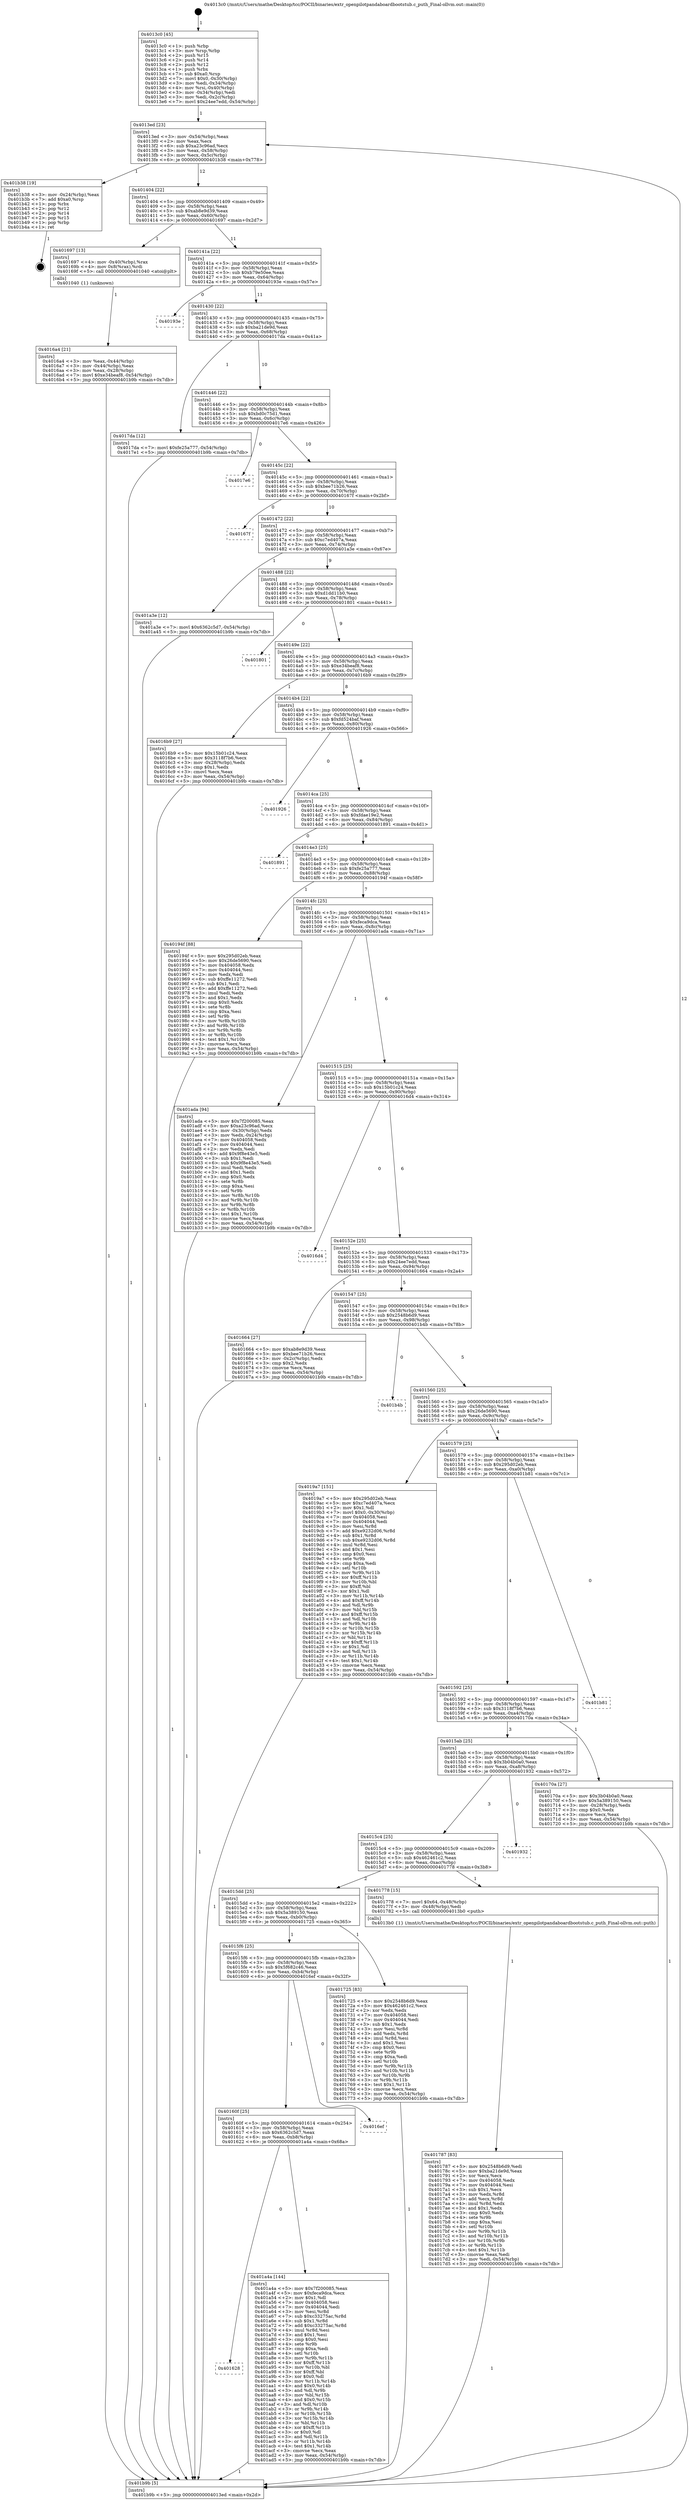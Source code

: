 digraph "0x4013c0" {
  label = "0x4013c0 (/mnt/c/Users/mathe/Desktop/tcc/POCII/binaries/extr_openpilotpandaboardbootstub.c_puth_Final-ollvm.out::main(0))"
  labelloc = "t"
  node[shape=record]

  Entry [label="",width=0.3,height=0.3,shape=circle,fillcolor=black,style=filled]
  "0x4013ed" [label="{
     0x4013ed [23]\l
     | [instrs]\l
     &nbsp;&nbsp;0x4013ed \<+3\>: mov -0x54(%rbp),%eax\l
     &nbsp;&nbsp;0x4013f0 \<+2\>: mov %eax,%ecx\l
     &nbsp;&nbsp;0x4013f2 \<+6\>: sub $0xa23c96ad,%ecx\l
     &nbsp;&nbsp;0x4013f8 \<+3\>: mov %eax,-0x58(%rbp)\l
     &nbsp;&nbsp;0x4013fb \<+3\>: mov %ecx,-0x5c(%rbp)\l
     &nbsp;&nbsp;0x4013fe \<+6\>: je 0000000000401b38 \<main+0x778\>\l
  }"]
  "0x401b38" [label="{
     0x401b38 [19]\l
     | [instrs]\l
     &nbsp;&nbsp;0x401b38 \<+3\>: mov -0x24(%rbp),%eax\l
     &nbsp;&nbsp;0x401b3b \<+7\>: add $0xa0,%rsp\l
     &nbsp;&nbsp;0x401b42 \<+1\>: pop %rbx\l
     &nbsp;&nbsp;0x401b43 \<+2\>: pop %r12\l
     &nbsp;&nbsp;0x401b45 \<+2\>: pop %r14\l
     &nbsp;&nbsp;0x401b47 \<+2\>: pop %r15\l
     &nbsp;&nbsp;0x401b49 \<+1\>: pop %rbp\l
     &nbsp;&nbsp;0x401b4a \<+1\>: ret\l
  }"]
  "0x401404" [label="{
     0x401404 [22]\l
     | [instrs]\l
     &nbsp;&nbsp;0x401404 \<+5\>: jmp 0000000000401409 \<main+0x49\>\l
     &nbsp;&nbsp;0x401409 \<+3\>: mov -0x58(%rbp),%eax\l
     &nbsp;&nbsp;0x40140c \<+5\>: sub $0xab8e9d39,%eax\l
     &nbsp;&nbsp;0x401411 \<+3\>: mov %eax,-0x60(%rbp)\l
     &nbsp;&nbsp;0x401414 \<+6\>: je 0000000000401697 \<main+0x2d7\>\l
  }"]
  Exit [label="",width=0.3,height=0.3,shape=circle,fillcolor=black,style=filled,peripheries=2]
  "0x401697" [label="{
     0x401697 [13]\l
     | [instrs]\l
     &nbsp;&nbsp;0x401697 \<+4\>: mov -0x40(%rbp),%rax\l
     &nbsp;&nbsp;0x40169b \<+4\>: mov 0x8(%rax),%rdi\l
     &nbsp;&nbsp;0x40169f \<+5\>: call 0000000000401040 \<atoi@plt\>\l
     | [calls]\l
     &nbsp;&nbsp;0x401040 \{1\} (unknown)\l
  }"]
  "0x40141a" [label="{
     0x40141a [22]\l
     | [instrs]\l
     &nbsp;&nbsp;0x40141a \<+5\>: jmp 000000000040141f \<main+0x5f\>\l
     &nbsp;&nbsp;0x40141f \<+3\>: mov -0x58(%rbp),%eax\l
     &nbsp;&nbsp;0x401422 \<+5\>: sub $0xb79e50ee,%eax\l
     &nbsp;&nbsp;0x401427 \<+3\>: mov %eax,-0x64(%rbp)\l
     &nbsp;&nbsp;0x40142a \<+6\>: je 000000000040193e \<main+0x57e\>\l
  }"]
  "0x401628" [label="{
     0x401628\l
  }", style=dashed]
  "0x40193e" [label="{
     0x40193e\l
  }", style=dashed]
  "0x401430" [label="{
     0x401430 [22]\l
     | [instrs]\l
     &nbsp;&nbsp;0x401430 \<+5\>: jmp 0000000000401435 \<main+0x75\>\l
     &nbsp;&nbsp;0x401435 \<+3\>: mov -0x58(%rbp),%eax\l
     &nbsp;&nbsp;0x401438 \<+5\>: sub $0xba21de9d,%eax\l
     &nbsp;&nbsp;0x40143d \<+3\>: mov %eax,-0x68(%rbp)\l
     &nbsp;&nbsp;0x401440 \<+6\>: je 00000000004017da \<main+0x41a\>\l
  }"]
  "0x401a4a" [label="{
     0x401a4a [144]\l
     | [instrs]\l
     &nbsp;&nbsp;0x401a4a \<+5\>: mov $0x7f200085,%eax\l
     &nbsp;&nbsp;0x401a4f \<+5\>: mov $0xfeca9dca,%ecx\l
     &nbsp;&nbsp;0x401a54 \<+2\>: mov $0x1,%dl\l
     &nbsp;&nbsp;0x401a56 \<+7\>: mov 0x404058,%esi\l
     &nbsp;&nbsp;0x401a5d \<+7\>: mov 0x404044,%edi\l
     &nbsp;&nbsp;0x401a64 \<+3\>: mov %esi,%r8d\l
     &nbsp;&nbsp;0x401a67 \<+7\>: sub $0xc33275ac,%r8d\l
     &nbsp;&nbsp;0x401a6e \<+4\>: sub $0x1,%r8d\l
     &nbsp;&nbsp;0x401a72 \<+7\>: add $0xc33275ac,%r8d\l
     &nbsp;&nbsp;0x401a79 \<+4\>: imul %r8d,%esi\l
     &nbsp;&nbsp;0x401a7d \<+3\>: and $0x1,%esi\l
     &nbsp;&nbsp;0x401a80 \<+3\>: cmp $0x0,%esi\l
     &nbsp;&nbsp;0x401a83 \<+4\>: sete %r9b\l
     &nbsp;&nbsp;0x401a87 \<+3\>: cmp $0xa,%edi\l
     &nbsp;&nbsp;0x401a8a \<+4\>: setl %r10b\l
     &nbsp;&nbsp;0x401a8e \<+3\>: mov %r9b,%r11b\l
     &nbsp;&nbsp;0x401a91 \<+4\>: xor $0xff,%r11b\l
     &nbsp;&nbsp;0x401a95 \<+3\>: mov %r10b,%bl\l
     &nbsp;&nbsp;0x401a98 \<+3\>: xor $0xff,%bl\l
     &nbsp;&nbsp;0x401a9b \<+3\>: xor $0x0,%dl\l
     &nbsp;&nbsp;0x401a9e \<+3\>: mov %r11b,%r14b\l
     &nbsp;&nbsp;0x401aa1 \<+4\>: and $0x0,%r14b\l
     &nbsp;&nbsp;0x401aa5 \<+3\>: and %dl,%r9b\l
     &nbsp;&nbsp;0x401aa8 \<+3\>: mov %bl,%r15b\l
     &nbsp;&nbsp;0x401aab \<+4\>: and $0x0,%r15b\l
     &nbsp;&nbsp;0x401aaf \<+3\>: and %dl,%r10b\l
     &nbsp;&nbsp;0x401ab2 \<+3\>: or %r9b,%r14b\l
     &nbsp;&nbsp;0x401ab5 \<+3\>: or %r10b,%r15b\l
     &nbsp;&nbsp;0x401ab8 \<+3\>: xor %r15b,%r14b\l
     &nbsp;&nbsp;0x401abb \<+3\>: or %bl,%r11b\l
     &nbsp;&nbsp;0x401abe \<+4\>: xor $0xff,%r11b\l
     &nbsp;&nbsp;0x401ac2 \<+3\>: or $0x0,%dl\l
     &nbsp;&nbsp;0x401ac5 \<+3\>: and %dl,%r11b\l
     &nbsp;&nbsp;0x401ac8 \<+3\>: or %r11b,%r14b\l
     &nbsp;&nbsp;0x401acb \<+4\>: test $0x1,%r14b\l
     &nbsp;&nbsp;0x401acf \<+3\>: cmovne %ecx,%eax\l
     &nbsp;&nbsp;0x401ad2 \<+3\>: mov %eax,-0x54(%rbp)\l
     &nbsp;&nbsp;0x401ad5 \<+5\>: jmp 0000000000401b9b \<main+0x7db\>\l
  }"]
  "0x4017da" [label="{
     0x4017da [12]\l
     | [instrs]\l
     &nbsp;&nbsp;0x4017da \<+7\>: movl $0xfe25a777,-0x54(%rbp)\l
     &nbsp;&nbsp;0x4017e1 \<+5\>: jmp 0000000000401b9b \<main+0x7db\>\l
  }"]
  "0x401446" [label="{
     0x401446 [22]\l
     | [instrs]\l
     &nbsp;&nbsp;0x401446 \<+5\>: jmp 000000000040144b \<main+0x8b\>\l
     &nbsp;&nbsp;0x40144b \<+3\>: mov -0x58(%rbp),%eax\l
     &nbsp;&nbsp;0x40144e \<+5\>: sub $0xbd0c75d1,%eax\l
     &nbsp;&nbsp;0x401453 \<+3\>: mov %eax,-0x6c(%rbp)\l
     &nbsp;&nbsp;0x401456 \<+6\>: je 00000000004017e6 \<main+0x426\>\l
  }"]
  "0x40160f" [label="{
     0x40160f [25]\l
     | [instrs]\l
     &nbsp;&nbsp;0x40160f \<+5\>: jmp 0000000000401614 \<main+0x254\>\l
     &nbsp;&nbsp;0x401614 \<+3\>: mov -0x58(%rbp),%eax\l
     &nbsp;&nbsp;0x401617 \<+5\>: sub $0x6362c5d7,%eax\l
     &nbsp;&nbsp;0x40161c \<+6\>: mov %eax,-0xb8(%rbp)\l
     &nbsp;&nbsp;0x401622 \<+6\>: je 0000000000401a4a \<main+0x68a\>\l
  }"]
  "0x4017e6" [label="{
     0x4017e6\l
  }", style=dashed]
  "0x40145c" [label="{
     0x40145c [22]\l
     | [instrs]\l
     &nbsp;&nbsp;0x40145c \<+5\>: jmp 0000000000401461 \<main+0xa1\>\l
     &nbsp;&nbsp;0x401461 \<+3\>: mov -0x58(%rbp),%eax\l
     &nbsp;&nbsp;0x401464 \<+5\>: sub $0xbee71b26,%eax\l
     &nbsp;&nbsp;0x401469 \<+3\>: mov %eax,-0x70(%rbp)\l
     &nbsp;&nbsp;0x40146c \<+6\>: je 000000000040167f \<main+0x2bf\>\l
  }"]
  "0x4016ef" [label="{
     0x4016ef\l
  }", style=dashed]
  "0x40167f" [label="{
     0x40167f\l
  }", style=dashed]
  "0x401472" [label="{
     0x401472 [22]\l
     | [instrs]\l
     &nbsp;&nbsp;0x401472 \<+5\>: jmp 0000000000401477 \<main+0xb7\>\l
     &nbsp;&nbsp;0x401477 \<+3\>: mov -0x58(%rbp),%eax\l
     &nbsp;&nbsp;0x40147a \<+5\>: sub $0xc7ed407a,%eax\l
     &nbsp;&nbsp;0x40147f \<+3\>: mov %eax,-0x74(%rbp)\l
     &nbsp;&nbsp;0x401482 \<+6\>: je 0000000000401a3e \<main+0x67e\>\l
  }"]
  "0x401787" [label="{
     0x401787 [83]\l
     | [instrs]\l
     &nbsp;&nbsp;0x401787 \<+5\>: mov $0x2548b6d9,%edi\l
     &nbsp;&nbsp;0x40178c \<+5\>: mov $0xba21de9d,%eax\l
     &nbsp;&nbsp;0x401791 \<+2\>: xor %ecx,%ecx\l
     &nbsp;&nbsp;0x401793 \<+7\>: mov 0x404058,%edx\l
     &nbsp;&nbsp;0x40179a \<+7\>: mov 0x404044,%esi\l
     &nbsp;&nbsp;0x4017a1 \<+3\>: sub $0x1,%ecx\l
     &nbsp;&nbsp;0x4017a4 \<+3\>: mov %edx,%r8d\l
     &nbsp;&nbsp;0x4017a7 \<+3\>: add %ecx,%r8d\l
     &nbsp;&nbsp;0x4017aa \<+4\>: imul %r8d,%edx\l
     &nbsp;&nbsp;0x4017ae \<+3\>: and $0x1,%edx\l
     &nbsp;&nbsp;0x4017b1 \<+3\>: cmp $0x0,%edx\l
     &nbsp;&nbsp;0x4017b4 \<+4\>: sete %r9b\l
     &nbsp;&nbsp;0x4017b8 \<+3\>: cmp $0xa,%esi\l
     &nbsp;&nbsp;0x4017bb \<+4\>: setl %r10b\l
     &nbsp;&nbsp;0x4017bf \<+3\>: mov %r9b,%r11b\l
     &nbsp;&nbsp;0x4017c2 \<+3\>: and %r10b,%r11b\l
     &nbsp;&nbsp;0x4017c5 \<+3\>: xor %r10b,%r9b\l
     &nbsp;&nbsp;0x4017c8 \<+3\>: or %r9b,%r11b\l
     &nbsp;&nbsp;0x4017cb \<+4\>: test $0x1,%r11b\l
     &nbsp;&nbsp;0x4017cf \<+3\>: cmovne %eax,%edi\l
     &nbsp;&nbsp;0x4017d2 \<+3\>: mov %edi,-0x54(%rbp)\l
     &nbsp;&nbsp;0x4017d5 \<+5\>: jmp 0000000000401b9b \<main+0x7db\>\l
  }"]
  "0x401a3e" [label="{
     0x401a3e [12]\l
     | [instrs]\l
     &nbsp;&nbsp;0x401a3e \<+7\>: movl $0x6362c5d7,-0x54(%rbp)\l
     &nbsp;&nbsp;0x401a45 \<+5\>: jmp 0000000000401b9b \<main+0x7db\>\l
  }"]
  "0x401488" [label="{
     0x401488 [22]\l
     | [instrs]\l
     &nbsp;&nbsp;0x401488 \<+5\>: jmp 000000000040148d \<main+0xcd\>\l
     &nbsp;&nbsp;0x40148d \<+3\>: mov -0x58(%rbp),%eax\l
     &nbsp;&nbsp;0x401490 \<+5\>: sub $0xd1dd11b0,%eax\l
     &nbsp;&nbsp;0x401495 \<+3\>: mov %eax,-0x78(%rbp)\l
     &nbsp;&nbsp;0x401498 \<+6\>: je 0000000000401801 \<main+0x441\>\l
  }"]
  "0x4015f6" [label="{
     0x4015f6 [25]\l
     | [instrs]\l
     &nbsp;&nbsp;0x4015f6 \<+5\>: jmp 00000000004015fb \<main+0x23b\>\l
     &nbsp;&nbsp;0x4015fb \<+3\>: mov -0x58(%rbp),%eax\l
     &nbsp;&nbsp;0x4015fe \<+5\>: sub $0x5f682c46,%eax\l
     &nbsp;&nbsp;0x401603 \<+6\>: mov %eax,-0xb4(%rbp)\l
     &nbsp;&nbsp;0x401609 \<+6\>: je 00000000004016ef \<main+0x32f\>\l
  }"]
  "0x401801" [label="{
     0x401801\l
  }", style=dashed]
  "0x40149e" [label="{
     0x40149e [22]\l
     | [instrs]\l
     &nbsp;&nbsp;0x40149e \<+5\>: jmp 00000000004014a3 \<main+0xe3\>\l
     &nbsp;&nbsp;0x4014a3 \<+3\>: mov -0x58(%rbp),%eax\l
     &nbsp;&nbsp;0x4014a6 \<+5\>: sub $0xe34beaf8,%eax\l
     &nbsp;&nbsp;0x4014ab \<+3\>: mov %eax,-0x7c(%rbp)\l
     &nbsp;&nbsp;0x4014ae \<+6\>: je 00000000004016b9 \<main+0x2f9\>\l
  }"]
  "0x401725" [label="{
     0x401725 [83]\l
     | [instrs]\l
     &nbsp;&nbsp;0x401725 \<+5\>: mov $0x2548b6d9,%eax\l
     &nbsp;&nbsp;0x40172a \<+5\>: mov $0x462461c2,%ecx\l
     &nbsp;&nbsp;0x40172f \<+2\>: xor %edx,%edx\l
     &nbsp;&nbsp;0x401731 \<+7\>: mov 0x404058,%esi\l
     &nbsp;&nbsp;0x401738 \<+7\>: mov 0x404044,%edi\l
     &nbsp;&nbsp;0x40173f \<+3\>: sub $0x1,%edx\l
     &nbsp;&nbsp;0x401742 \<+3\>: mov %esi,%r8d\l
     &nbsp;&nbsp;0x401745 \<+3\>: add %edx,%r8d\l
     &nbsp;&nbsp;0x401748 \<+4\>: imul %r8d,%esi\l
     &nbsp;&nbsp;0x40174c \<+3\>: and $0x1,%esi\l
     &nbsp;&nbsp;0x40174f \<+3\>: cmp $0x0,%esi\l
     &nbsp;&nbsp;0x401752 \<+4\>: sete %r9b\l
     &nbsp;&nbsp;0x401756 \<+3\>: cmp $0xa,%edi\l
     &nbsp;&nbsp;0x401759 \<+4\>: setl %r10b\l
     &nbsp;&nbsp;0x40175d \<+3\>: mov %r9b,%r11b\l
     &nbsp;&nbsp;0x401760 \<+3\>: and %r10b,%r11b\l
     &nbsp;&nbsp;0x401763 \<+3\>: xor %r10b,%r9b\l
     &nbsp;&nbsp;0x401766 \<+3\>: or %r9b,%r11b\l
     &nbsp;&nbsp;0x401769 \<+4\>: test $0x1,%r11b\l
     &nbsp;&nbsp;0x40176d \<+3\>: cmovne %ecx,%eax\l
     &nbsp;&nbsp;0x401770 \<+3\>: mov %eax,-0x54(%rbp)\l
     &nbsp;&nbsp;0x401773 \<+5\>: jmp 0000000000401b9b \<main+0x7db\>\l
  }"]
  "0x4016b9" [label="{
     0x4016b9 [27]\l
     | [instrs]\l
     &nbsp;&nbsp;0x4016b9 \<+5\>: mov $0x15b01c24,%eax\l
     &nbsp;&nbsp;0x4016be \<+5\>: mov $0x3118f7b6,%ecx\l
     &nbsp;&nbsp;0x4016c3 \<+3\>: mov -0x28(%rbp),%edx\l
     &nbsp;&nbsp;0x4016c6 \<+3\>: cmp $0x1,%edx\l
     &nbsp;&nbsp;0x4016c9 \<+3\>: cmovl %ecx,%eax\l
     &nbsp;&nbsp;0x4016cc \<+3\>: mov %eax,-0x54(%rbp)\l
     &nbsp;&nbsp;0x4016cf \<+5\>: jmp 0000000000401b9b \<main+0x7db\>\l
  }"]
  "0x4014b4" [label="{
     0x4014b4 [22]\l
     | [instrs]\l
     &nbsp;&nbsp;0x4014b4 \<+5\>: jmp 00000000004014b9 \<main+0xf9\>\l
     &nbsp;&nbsp;0x4014b9 \<+3\>: mov -0x58(%rbp),%eax\l
     &nbsp;&nbsp;0x4014bc \<+5\>: sub $0xfd524baf,%eax\l
     &nbsp;&nbsp;0x4014c1 \<+3\>: mov %eax,-0x80(%rbp)\l
     &nbsp;&nbsp;0x4014c4 \<+6\>: je 0000000000401926 \<main+0x566\>\l
  }"]
  "0x4015dd" [label="{
     0x4015dd [25]\l
     | [instrs]\l
     &nbsp;&nbsp;0x4015dd \<+5\>: jmp 00000000004015e2 \<main+0x222\>\l
     &nbsp;&nbsp;0x4015e2 \<+3\>: mov -0x58(%rbp),%eax\l
     &nbsp;&nbsp;0x4015e5 \<+5\>: sub $0x5a389150,%eax\l
     &nbsp;&nbsp;0x4015ea \<+6\>: mov %eax,-0xb0(%rbp)\l
     &nbsp;&nbsp;0x4015f0 \<+6\>: je 0000000000401725 \<main+0x365\>\l
  }"]
  "0x401926" [label="{
     0x401926\l
  }", style=dashed]
  "0x4014ca" [label="{
     0x4014ca [25]\l
     | [instrs]\l
     &nbsp;&nbsp;0x4014ca \<+5\>: jmp 00000000004014cf \<main+0x10f\>\l
     &nbsp;&nbsp;0x4014cf \<+3\>: mov -0x58(%rbp),%eax\l
     &nbsp;&nbsp;0x4014d2 \<+5\>: sub $0xfdae19e2,%eax\l
     &nbsp;&nbsp;0x4014d7 \<+6\>: mov %eax,-0x84(%rbp)\l
     &nbsp;&nbsp;0x4014dd \<+6\>: je 0000000000401891 \<main+0x4d1\>\l
  }"]
  "0x401778" [label="{
     0x401778 [15]\l
     | [instrs]\l
     &nbsp;&nbsp;0x401778 \<+7\>: movl $0x64,-0x48(%rbp)\l
     &nbsp;&nbsp;0x40177f \<+3\>: mov -0x48(%rbp),%edi\l
     &nbsp;&nbsp;0x401782 \<+5\>: call 00000000004013b0 \<puth\>\l
     | [calls]\l
     &nbsp;&nbsp;0x4013b0 \{1\} (/mnt/c/Users/mathe/Desktop/tcc/POCII/binaries/extr_openpilotpandaboardbootstub.c_puth_Final-ollvm.out::puth)\l
  }"]
  "0x401891" [label="{
     0x401891\l
  }", style=dashed]
  "0x4014e3" [label="{
     0x4014e3 [25]\l
     | [instrs]\l
     &nbsp;&nbsp;0x4014e3 \<+5\>: jmp 00000000004014e8 \<main+0x128\>\l
     &nbsp;&nbsp;0x4014e8 \<+3\>: mov -0x58(%rbp),%eax\l
     &nbsp;&nbsp;0x4014eb \<+5\>: sub $0xfe25a777,%eax\l
     &nbsp;&nbsp;0x4014f0 \<+6\>: mov %eax,-0x88(%rbp)\l
     &nbsp;&nbsp;0x4014f6 \<+6\>: je 000000000040194f \<main+0x58f\>\l
  }"]
  "0x4015c4" [label="{
     0x4015c4 [25]\l
     | [instrs]\l
     &nbsp;&nbsp;0x4015c4 \<+5\>: jmp 00000000004015c9 \<main+0x209\>\l
     &nbsp;&nbsp;0x4015c9 \<+3\>: mov -0x58(%rbp),%eax\l
     &nbsp;&nbsp;0x4015cc \<+5\>: sub $0x462461c2,%eax\l
     &nbsp;&nbsp;0x4015d1 \<+6\>: mov %eax,-0xac(%rbp)\l
     &nbsp;&nbsp;0x4015d7 \<+6\>: je 0000000000401778 \<main+0x3b8\>\l
  }"]
  "0x40194f" [label="{
     0x40194f [88]\l
     | [instrs]\l
     &nbsp;&nbsp;0x40194f \<+5\>: mov $0x295d02eb,%eax\l
     &nbsp;&nbsp;0x401954 \<+5\>: mov $0x26de5690,%ecx\l
     &nbsp;&nbsp;0x401959 \<+7\>: mov 0x404058,%edx\l
     &nbsp;&nbsp;0x401960 \<+7\>: mov 0x404044,%esi\l
     &nbsp;&nbsp;0x401967 \<+2\>: mov %edx,%edi\l
     &nbsp;&nbsp;0x401969 \<+6\>: sub $0xffe11272,%edi\l
     &nbsp;&nbsp;0x40196f \<+3\>: sub $0x1,%edi\l
     &nbsp;&nbsp;0x401972 \<+6\>: add $0xffe11272,%edi\l
     &nbsp;&nbsp;0x401978 \<+3\>: imul %edi,%edx\l
     &nbsp;&nbsp;0x40197b \<+3\>: and $0x1,%edx\l
     &nbsp;&nbsp;0x40197e \<+3\>: cmp $0x0,%edx\l
     &nbsp;&nbsp;0x401981 \<+4\>: sete %r8b\l
     &nbsp;&nbsp;0x401985 \<+3\>: cmp $0xa,%esi\l
     &nbsp;&nbsp;0x401988 \<+4\>: setl %r9b\l
     &nbsp;&nbsp;0x40198c \<+3\>: mov %r8b,%r10b\l
     &nbsp;&nbsp;0x40198f \<+3\>: and %r9b,%r10b\l
     &nbsp;&nbsp;0x401992 \<+3\>: xor %r9b,%r8b\l
     &nbsp;&nbsp;0x401995 \<+3\>: or %r8b,%r10b\l
     &nbsp;&nbsp;0x401998 \<+4\>: test $0x1,%r10b\l
     &nbsp;&nbsp;0x40199c \<+3\>: cmovne %ecx,%eax\l
     &nbsp;&nbsp;0x40199f \<+3\>: mov %eax,-0x54(%rbp)\l
     &nbsp;&nbsp;0x4019a2 \<+5\>: jmp 0000000000401b9b \<main+0x7db\>\l
  }"]
  "0x4014fc" [label="{
     0x4014fc [25]\l
     | [instrs]\l
     &nbsp;&nbsp;0x4014fc \<+5\>: jmp 0000000000401501 \<main+0x141\>\l
     &nbsp;&nbsp;0x401501 \<+3\>: mov -0x58(%rbp),%eax\l
     &nbsp;&nbsp;0x401504 \<+5\>: sub $0xfeca9dca,%eax\l
     &nbsp;&nbsp;0x401509 \<+6\>: mov %eax,-0x8c(%rbp)\l
     &nbsp;&nbsp;0x40150f \<+6\>: je 0000000000401ada \<main+0x71a\>\l
  }"]
  "0x401932" [label="{
     0x401932\l
  }", style=dashed]
  "0x401ada" [label="{
     0x401ada [94]\l
     | [instrs]\l
     &nbsp;&nbsp;0x401ada \<+5\>: mov $0x7f200085,%eax\l
     &nbsp;&nbsp;0x401adf \<+5\>: mov $0xa23c96ad,%ecx\l
     &nbsp;&nbsp;0x401ae4 \<+3\>: mov -0x30(%rbp),%edx\l
     &nbsp;&nbsp;0x401ae7 \<+3\>: mov %edx,-0x24(%rbp)\l
     &nbsp;&nbsp;0x401aea \<+7\>: mov 0x404058,%edx\l
     &nbsp;&nbsp;0x401af1 \<+7\>: mov 0x404044,%esi\l
     &nbsp;&nbsp;0x401af8 \<+2\>: mov %edx,%edi\l
     &nbsp;&nbsp;0x401afa \<+6\>: add $0x9f8e43e5,%edi\l
     &nbsp;&nbsp;0x401b00 \<+3\>: sub $0x1,%edi\l
     &nbsp;&nbsp;0x401b03 \<+6\>: sub $0x9f8e43e5,%edi\l
     &nbsp;&nbsp;0x401b09 \<+3\>: imul %edi,%edx\l
     &nbsp;&nbsp;0x401b0c \<+3\>: and $0x1,%edx\l
     &nbsp;&nbsp;0x401b0f \<+3\>: cmp $0x0,%edx\l
     &nbsp;&nbsp;0x401b12 \<+4\>: sete %r8b\l
     &nbsp;&nbsp;0x401b16 \<+3\>: cmp $0xa,%esi\l
     &nbsp;&nbsp;0x401b19 \<+4\>: setl %r9b\l
     &nbsp;&nbsp;0x401b1d \<+3\>: mov %r8b,%r10b\l
     &nbsp;&nbsp;0x401b20 \<+3\>: and %r9b,%r10b\l
     &nbsp;&nbsp;0x401b23 \<+3\>: xor %r9b,%r8b\l
     &nbsp;&nbsp;0x401b26 \<+3\>: or %r8b,%r10b\l
     &nbsp;&nbsp;0x401b29 \<+4\>: test $0x1,%r10b\l
     &nbsp;&nbsp;0x401b2d \<+3\>: cmovne %ecx,%eax\l
     &nbsp;&nbsp;0x401b30 \<+3\>: mov %eax,-0x54(%rbp)\l
     &nbsp;&nbsp;0x401b33 \<+5\>: jmp 0000000000401b9b \<main+0x7db\>\l
  }"]
  "0x401515" [label="{
     0x401515 [25]\l
     | [instrs]\l
     &nbsp;&nbsp;0x401515 \<+5\>: jmp 000000000040151a \<main+0x15a\>\l
     &nbsp;&nbsp;0x40151a \<+3\>: mov -0x58(%rbp),%eax\l
     &nbsp;&nbsp;0x40151d \<+5\>: sub $0x15b01c24,%eax\l
     &nbsp;&nbsp;0x401522 \<+6\>: mov %eax,-0x90(%rbp)\l
     &nbsp;&nbsp;0x401528 \<+6\>: je 00000000004016d4 \<main+0x314\>\l
  }"]
  "0x4015ab" [label="{
     0x4015ab [25]\l
     | [instrs]\l
     &nbsp;&nbsp;0x4015ab \<+5\>: jmp 00000000004015b0 \<main+0x1f0\>\l
     &nbsp;&nbsp;0x4015b0 \<+3\>: mov -0x58(%rbp),%eax\l
     &nbsp;&nbsp;0x4015b3 \<+5\>: sub $0x3b04b0a0,%eax\l
     &nbsp;&nbsp;0x4015b8 \<+6\>: mov %eax,-0xa8(%rbp)\l
     &nbsp;&nbsp;0x4015be \<+6\>: je 0000000000401932 \<main+0x572\>\l
  }"]
  "0x4016d4" [label="{
     0x4016d4\l
  }", style=dashed]
  "0x40152e" [label="{
     0x40152e [25]\l
     | [instrs]\l
     &nbsp;&nbsp;0x40152e \<+5\>: jmp 0000000000401533 \<main+0x173\>\l
     &nbsp;&nbsp;0x401533 \<+3\>: mov -0x58(%rbp),%eax\l
     &nbsp;&nbsp;0x401536 \<+5\>: sub $0x24ee7edd,%eax\l
     &nbsp;&nbsp;0x40153b \<+6\>: mov %eax,-0x94(%rbp)\l
     &nbsp;&nbsp;0x401541 \<+6\>: je 0000000000401664 \<main+0x2a4\>\l
  }"]
  "0x40170a" [label="{
     0x40170a [27]\l
     | [instrs]\l
     &nbsp;&nbsp;0x40170a \<+5\>: mov $0x3b04b0a0,%eax\l
     &nbsp;&nbsp;0x40170f \<+5\>: mov $0x5a389150,%ecx\l
     &nbsp;&nbsp;0x401714 \<+3\>: mov -0x28(%rbp),%edx\l
     &nbsp;&nbsp;0x401717 \<+3\>: cmp $0x0,%edx\l
     &nbsp;&nbsp;0x40171a \<+3\>: cmove %ecx,%eax\l
     &nbsp;&nbsp;0x40171d \<+3\>: mov %eax,-0x54(%rbp)\l
     &nbsp;&nbsp;0x401720 \<+5\>: jmp 0000000000401b9b \<main+0x7db\>\l
  }"]
  "0x401664" [label="{
     0x401664 [27]\l
     | [instrs]\l
     &nbsp;&nbsp;0x401664 \<+5\>: mov $0xab8e9d39,%eax\l
     &nbsp;&nbsp;0x401669 \<+5\>: mov $0xbee71b26,%ecx\l
     &nbsp;&nbsp;0x40166e \<+3\>: mov -0x2c(%rbp),%edx\l
     &nbsp;&nbsp;0x401671 \<+3\>: cmp $0x2,%edx\l
     &nbsp;&nbsp;0x401674 \<+3\>: cmovne %ecx,%eax\l
     &nbsp;&nbsp;0x401677 \<+3\>: mov %eax,-0x54(%rbp)\l
     &nbsp;&nbsp;0x40167a \<+5\>: jmp 0000000000401b9b \<main+0x7db\>\l
  }"]
  "0x401547" [label="{
     0x401547 [25]\l
     | [instrs]\l
     &nbsp;&nbsp;0x401547 \<+5\>: jmp 000000000040154c \<main+0x18c\>\l
     &nbsp;&nbsp;0x40154c \<+3\>: mov -0x58(%rbp),%eax\l
     &nbsp;&nbsp;0x40154f \<+5\>: sub $0x2548b6d9,%eax\l
     &nbsp;&nbsp;0x401554 \<+6\>: mov %eax,-0x98(%rbp)\l
     &nbsp;&nbsp;0x40155a \<+6\>: je 0000000000401b4b \<main+0x78b\>\l
  }"]
  "0x401b9b" [label="{
     0x401b9b [5]\l
     | [instrs]\l
     &nbsp;&nbsp;0x401b9b \<+5\>: jmp 00000000004013ed \<main+0x2d\>\l
  }"]
  "0x4013c0" [label="{
     0x4013c0 [45]\l
     | [instrs]\l
     &nbsp;&nbsp;0x4013c0 \<+1\>: push %rbp\l
     &nbsp;&nbsp;0x4013c1 \<+3\>: mov %rsp,%rbp\l
     &nbsp;&nbsp;0x4013c4 \<+2\>: push %r15\l
     &nbsp;&nbsp;0x4013c6 \<+2\>: push %r14\l
     &nbsp;&nbsp;0x4013c8 \<+2\>: push %r12\l
     &nbsp;&nbsp;0x4013ca \<+1\>: push %rbx\l
     &nbsp;&nbsp;0x4013cb \<+7\>: sub $0xa0,%rsp\l
     &nbsp;&nbsp;0x4013d2 \<+7\>: movl $0x0,-0x30(%rbp)\l
     &nbsp;&nbsp;0x4013d9 \<+3\>: mov %edi,-0x34(%rbp)\l
     &nbsp;&nbsp;0x4013dc \<+4\>: mov %rsi,-0x40(%rbp)\l
     &nbsp;&nbsp;0x4013e0 \<+3\>: mov -0x34(%rbp),%edi\l
     &nbsp;&nbsp;0x4013e3 \<+3\>: mov %edi,-0x2c(%rbp)\l
     &nbsp;&nbsp;0x4013e6 \<+7\>: movl $0x24ee7edd,-0x54(%rbp)\l
  }"]
  "0x4016a4" [label="{
     0x4016a4 [21]\l
     | [instrs]\l
     &nbsp;&nbsp;0x4016a4 \<+3\>: mov %eax,-0x44(%rbp)\l
     &nbsp;&nbsp;0x4016a7 \<+3\>: mov -0x44(%rbp),%eax\l
     &nbsp;&nbsp;0x4016aa \<+3\>: mov %eax,-0x28(%rbp)\l
     &nbsp;&nbsp;0x4016ad \<+7\>: movl $0xe34beaf8,-0x54(%rbp)\l
     &nbsp;&nbsp;0x4016b4 \<+5\>: jmp 0000000000401b9b \<main+0x7db\>\l
  }"]
  "0x401592" [label="{
     0x401592 [25]\l
     | [instrs]\l
     &nbsp;&nbsp;0x401592 \<+5\>: jmp 0000000000401597 \<main+0x1d7\>\l
     &nbsp;&nbsp;0x401597 \<+3\>: mov -0x58(%rbp),%eax\l
     &nbsp;&nbsp;0x40159a \<+5\>: sub $0x3118f7b6,%eax\l
     &nbsp;&nbsp;0x40159f \<+6\>: mov %eax,-0xa4(%rbp)\l
     &nbsp;&nbsp;0x4015a5 \<+6\>: je 000000000040170a \<main+0x34a\>\l
  }"]
  "0x401b4b" [label="{
     0x401b4b\l
  }", style=dashed]
  "0x401560" [label="{
     0x401560 [25]\l
     | [instrs]\l
     &nbsp;&nbsp;0x401560 \<+5\>: jmp 0000000000401565 \<main+0x1a5\>\l
     &nbsp;&nbsp;0x401565 \<+3\>: mov -0x58(%rbp),%eax\l
     &nbsp;&nbsp;0x401568 \<+5\>: sub $0x26de5690,%eax\l
     &nbsp;&nbsp;0x40156d \<+6\>: mov %eax,-0x9c(%rbp)\l
     &nbsp;&nbsp;0x401573 \<+6\>: je 00000000004019a7 \<main+0x5e7\>\l
  }"]
  "0x401b81" [label="{
     0x401b81\l
  }", style=dashed]
  "0x4019a7" [label="{
     0x4019a7 [151]\l
     | [instrs]\l
     &nbsp;&nbsp;0x4019a7 \<+5\>: mov $0x295d02eb,%eax\l
     &nbsp;&nbsp;0x4019ac \<+5\>: mov $0xc7ed407a,%ecx\l
     &nbsp;&nbsp;0x4019b1 \<+2\>: mov $0x1,%dl\l
     &nbsp;&nbsp;0x4019b3 \<+7\>: movl $0x0,-0x30(%rbp)\l
     &nbsp;&nbsp;0x4019ba \<+7\>: mov 0x404058,%esi\l
     &nbsp;&nbsp;0x4019c1 \<+7\>: mov 0x404044,%edi\l
     &nbsp;&nbsp;0x4019c8 \<+3\>: mov %esi,%r8d\l
     &nbsp;&nbsp;0x4019cb \<+7\>: add $0xe9232d06,%r8d\l
     &nbsp;&nbsp;0x4019d2 \<+4\>: sub $0x1,%r8d\l
     &nbsp;&nbsp;0x4019d6 \<+7\>: sub $0xe9232d06,%r8d\l
     &nbsp;&nbsp;0x4019dd \<+4\>: imul %r8d,%esi\l
     &nbsp;&nbsp;0x4019e1 \<+3\>: and $0x1,%esi\l
     &nbsp;&nbsp;0x4019e4 \<+3\>: cmp $0x0,%esi\l
     &nbsp;&nbsp;0x4019e7 \<+4\>: sete %r9b\l
     &nbsp;&nbsp;0x4019eb \<+3\>: cmp $0xa,%edi\l
     &nbsp;&nbsp;0x4019ee \<+4\>: setl %r10b\l
     &nbsp;&nbsp;0x4019f2 \<+3\>: mov %r9b,%r11b\l
     &nbsp;&nbsp;0x4019f5 \<+4\>: xor $0xff,%r11b\l
     &nbsp;&nbsp;0x4019f9 \<+3\>: mov %r10b,%bl\l
     &nbsp;&nbsp;0x4019fc \<+3\>: xor $0xff,%bl\l
     &nbsp;&nbsp;0x4019ff \<+3\>: xor $0x1,%dl\l
     &nbsp;&nbsp;0x401a02 \<+3\>: mov %r11b,%r14b\l
     &nbsp;&nbsp;0x401a05 \<+4\>: and $0xff,%r14b\l
     &nbsp;&nbsp;0x401a09 \<+3\>: and %dl,%r9b\l
     &nbsp;&nbsp;0x401a0c \<+3\>: mov %bl,%r15b\l
     &nbsp;&nbsp;0x401a0f \<+4\>: and $0xff,%r15b\l
     &nbsp;&nbsp;0x401a13 \<+3\>: and %dl,%r10b\l
     &nbsp;&nbsp;0x401a16 \<+3\>: or %r9b,%r14b\l
     &nbsp;&nbsp;0x401a19 \<+3\>: or %r10b,%r15b\l
     &nbsp;&nbsp;0x401a1c \<+3\>: xor %r15b,%r14b\l
     &nbsp;&nbsp;0x401a1f \<+3\>: or %bl,%r11b\l
     &nbsp;&nbsp;0x401a22 \<+4\>: xor $0xff,%r11b\l
     &nbsp;&nbsp;0x401a26 \<+3\>: or $0x1,%dl\l
     &nbsp;&nbsp;0x401a29 \<+3\>: and %dl,%r11b\l
     &nbsp;&nbsp;0x401a2c \<+3\>: or %r11b,%r14b\l
     &nbsp;&nbsp;0x401a2f \<+4\>: test $0x1,%r14b\l
     &nbsp;&nbsp;0x401a33 \<+3\>: cmovne %ecx,%eax\l
     &nbsp;&nbsp;0x401a36 \<+3\>: mov %eax,-0x54(%rbp)\l
     &nbsp;&nbsp;0x401a39 \<+5\>: jmp 0000000000401b9b \<main+0x7db\>\l
  }"]
  "0x401579" [label="{
     0x401579 [25]\l
     | [instrs]\l
     &nbsp;&nbsp;0x401579 \<+5\>: jmp 000000000040157e \<main+0x1be\>\l
     &nbsp;&nbsp;0x40157e \<+3\>: mov -0x58(%rbp),%eax\l
     &nbsp;&nbsp;0x401581 \<+5\>: sub $0x295d02eb,%eax\l
     &nbsp;&nbsp;0x401586 \<+6\>: mov %eax,-0xa0(%rbp)\l
     &nbsp;&nbsp;0x40158c \<+6\>: je 0000000000401b81 \<main+0x7c1\>\l
  }"]
  Entry -> "0x4013c0" [label=" 1"]
  "0x4013ed" -> "0x401b38" [label=" 1"]
  "0x4013ed" -> "0x401404" [label=" 12"]
  "0x401b38" -> Exit [label=" 1"]
  "0x401404" -> "0x401697" [label=" 1"]
  "0x401404" -> "0x40141a" [label=" 11"]
  "0x401ada" -> "0x401b9b" [label=" 1"]
  "0x40141a" -> "0x40193e" [label=" 0"]
  "0x40141a" -> "0x401430" [label=" 11"]
  "0x401a4a" -> "0x401b9b" [label=" 1"]
  "0x401430" -> "0x4017da" [label=" 1"]
  "0x401430" -> "0x401446" [label=" 10"]
  "0x40160f" -> "0x401628" [label=" 0"]
  "0x401446" -> "0x4017e6" [label=" 0"]
  "0x401446" -> "0x40145c" [label=" 10"]
  "0x40160f" -> "0x401a4a" [label=" 1"]
  "0x40145c" -> "0x40167f" [label=" 0"]
  "0x40145c" -> "0x401472" [label=" 10"]
  "0x4015f6" -> "0x40160f" [label=" 1"]
  "0x401472" -> "0x401a3e" [label=" 1"]
  "0x401472" -> "0x401488" [label=" 9"]
  "0x4015f6" -> "0x4016ef" [label=" 0"]
  "0x401488" -> "0x401801" [label=" 0"]
  "0x401488" -> "0x40149e" [label=" 9"]
  "0x401a3e" -> "0x401b9b" [label=" 1"]
  "0x40149e" -> "0x4016b9" [label=" 1"]
  "0x40149e" -> "0x4014b4" [label=" 8"]
  "0x4019a7" -> "0x401b9b" [label=" 1"]
  "0x4014b4" -> "0x401926" [label=" 0"]
  "0x4014b4" -> "0x4014ca" [label=" 8"]
  "0x4017da" -> "0x401b9b" [label=" 1"]
  "0x4014ca" -> "0x401891" [label=" 0"]
  "0x4014ca" -> "0x4014e3" [label=" 8"]
  "0x401787" -> "0x401b9b" [label=" 1"]
  "0x4014e3" -> "0x40194f" [label=" 1"]
  "0x4014e3" -> "0x4014fc" [label=" 7"]
  "0x401725" -> "0x401b9b" [label=" 1"]
  "0x4014fc" -> "0x401ada" [label=" 1"]
  "0x4014fc" -> "0x401515" [label=" 6"]
  "0x4015dd" -> "0x4015f6" [label=" 1"]
  "0x401515" -> "0x4016d4" [label=" 0"]
  "0x401515" -> "0x40152e" [label=" 6"]
  "0x40194f" -> "0x401b9b" [label=" 1"]
  "0x40152e" -> "0x401664" [label=" 1"]
  "0x40152e" -> "0x401547" [label=" 5"]
  "0x401664" -> "0x401b9b" [label=" 1"]
  "0x4013c0" -> "0x4013ed" [label=" 1"]
  "0x401b9b" -> "0x4013ed" [label=" 12"]
  "0x401697" -> "0x4016a4" [label=" 1"]
  "0x4016a4" -> "0x401b9b" [label=" 1"]
  "0x4016b9" -> "0x401b9b" [label=" 1"]
  "0x4015c4" -> "0x4015dd" [label=" 2"]
  "0x401547" -> "0x401b4b" [label=" 0"]
  "0x401547" -> "0x401560" [label=" 5"]
  "0x401778" -> "0x401787" [label=" 1"]
  "0x401560" -> "0x4019a7" [label=" 1"]
  "0x401560" -> "0x401579" [label=" 4"]
  "0x4015ab" -> "0x4015c4" [label=" 3"]
  "0x401579" -> "0x401b81" [label=" 0"]
  "0x401579" -> "0x401592" [label=" 4"]
  "0x4015c4" -> "0x401778" [label=" 1"]
  "0x401592" -> "0x40170a" [label=" 1"]
  "0x401592" -> "0x4015ab" [label=" 3"]
  "0x40170a" -> "0x401b9b" [label=" 1"]
  "0x4015dd" -> "0x401725" [label=" 1"]
  "0x4015ab" -> "0x401932" [label=" 0"]
}
